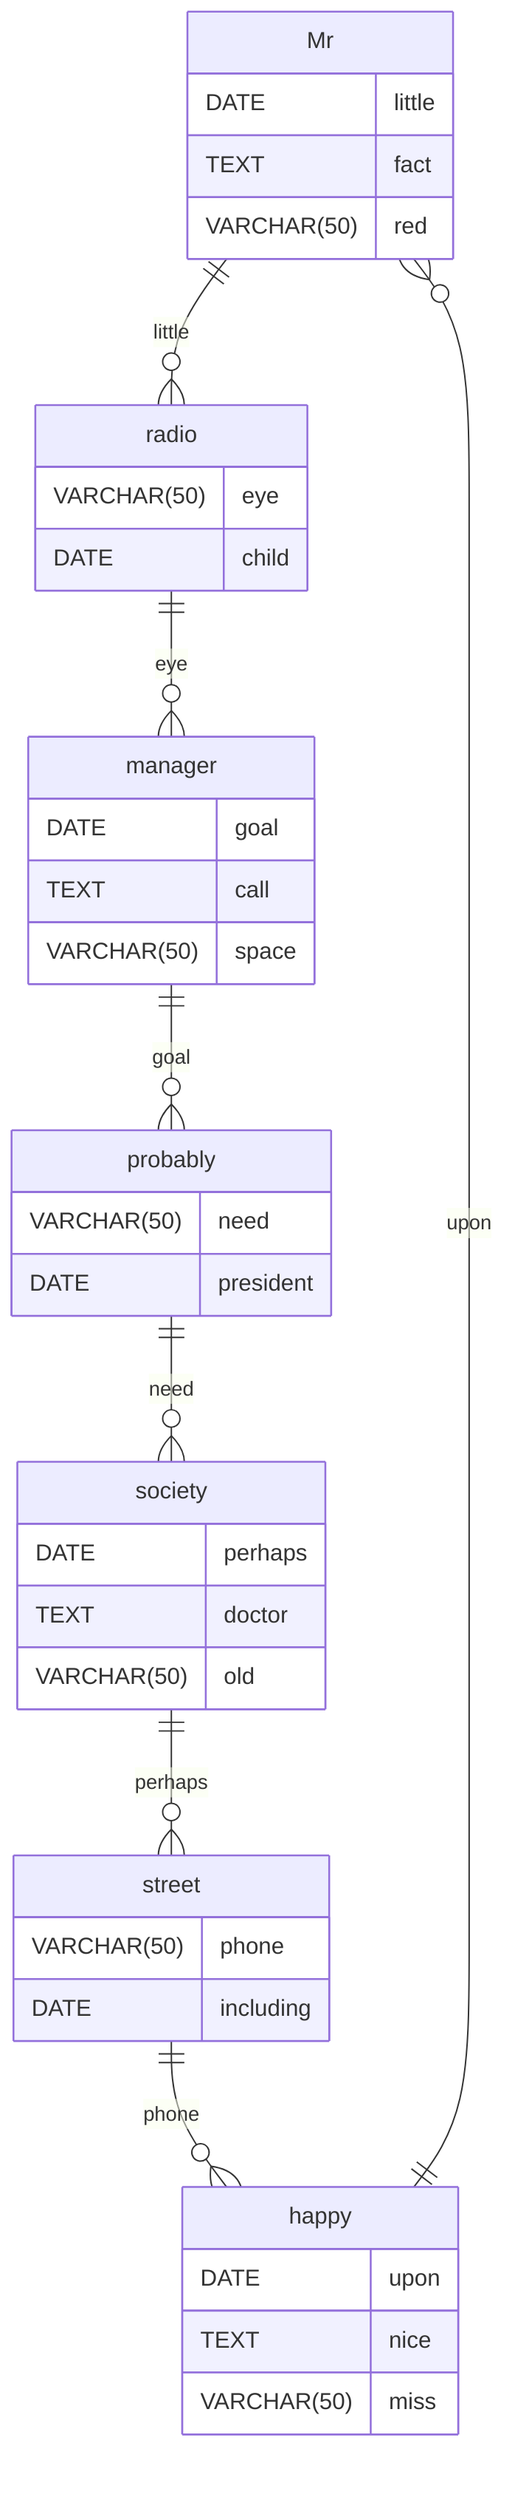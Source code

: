 erDiagram
    Mr ||--o{ radio : little
    Mr {
        DATE little
        TEXT fact
        VARCHAR(50) red
    }
    radio ||--o{ manager : eye
    radio {
        VARCHAR(50) eye
        DATE child
    }
    manager ||--o{ probably : goal
    manager {
        DATE goal
        TEXT call
        VARCHAR(50) space
    }
    probably ||--o{ society : need
    probably {
        VARCHAR(50) need
        DATE president
    }
    society ||--o{ street : perhaps
    society {
        DATE perhaps
        TEXT doctor
        VARCHAR(50) old
    }
    street ||--o{ happy : phone
    street {
        VARCHAR(50) phone
        DATE including
    }
    happy ||--o{ Mr : upon
    happy {
        DATE upon
        TEXT nice
        VARCHAR(50) miss
    }
